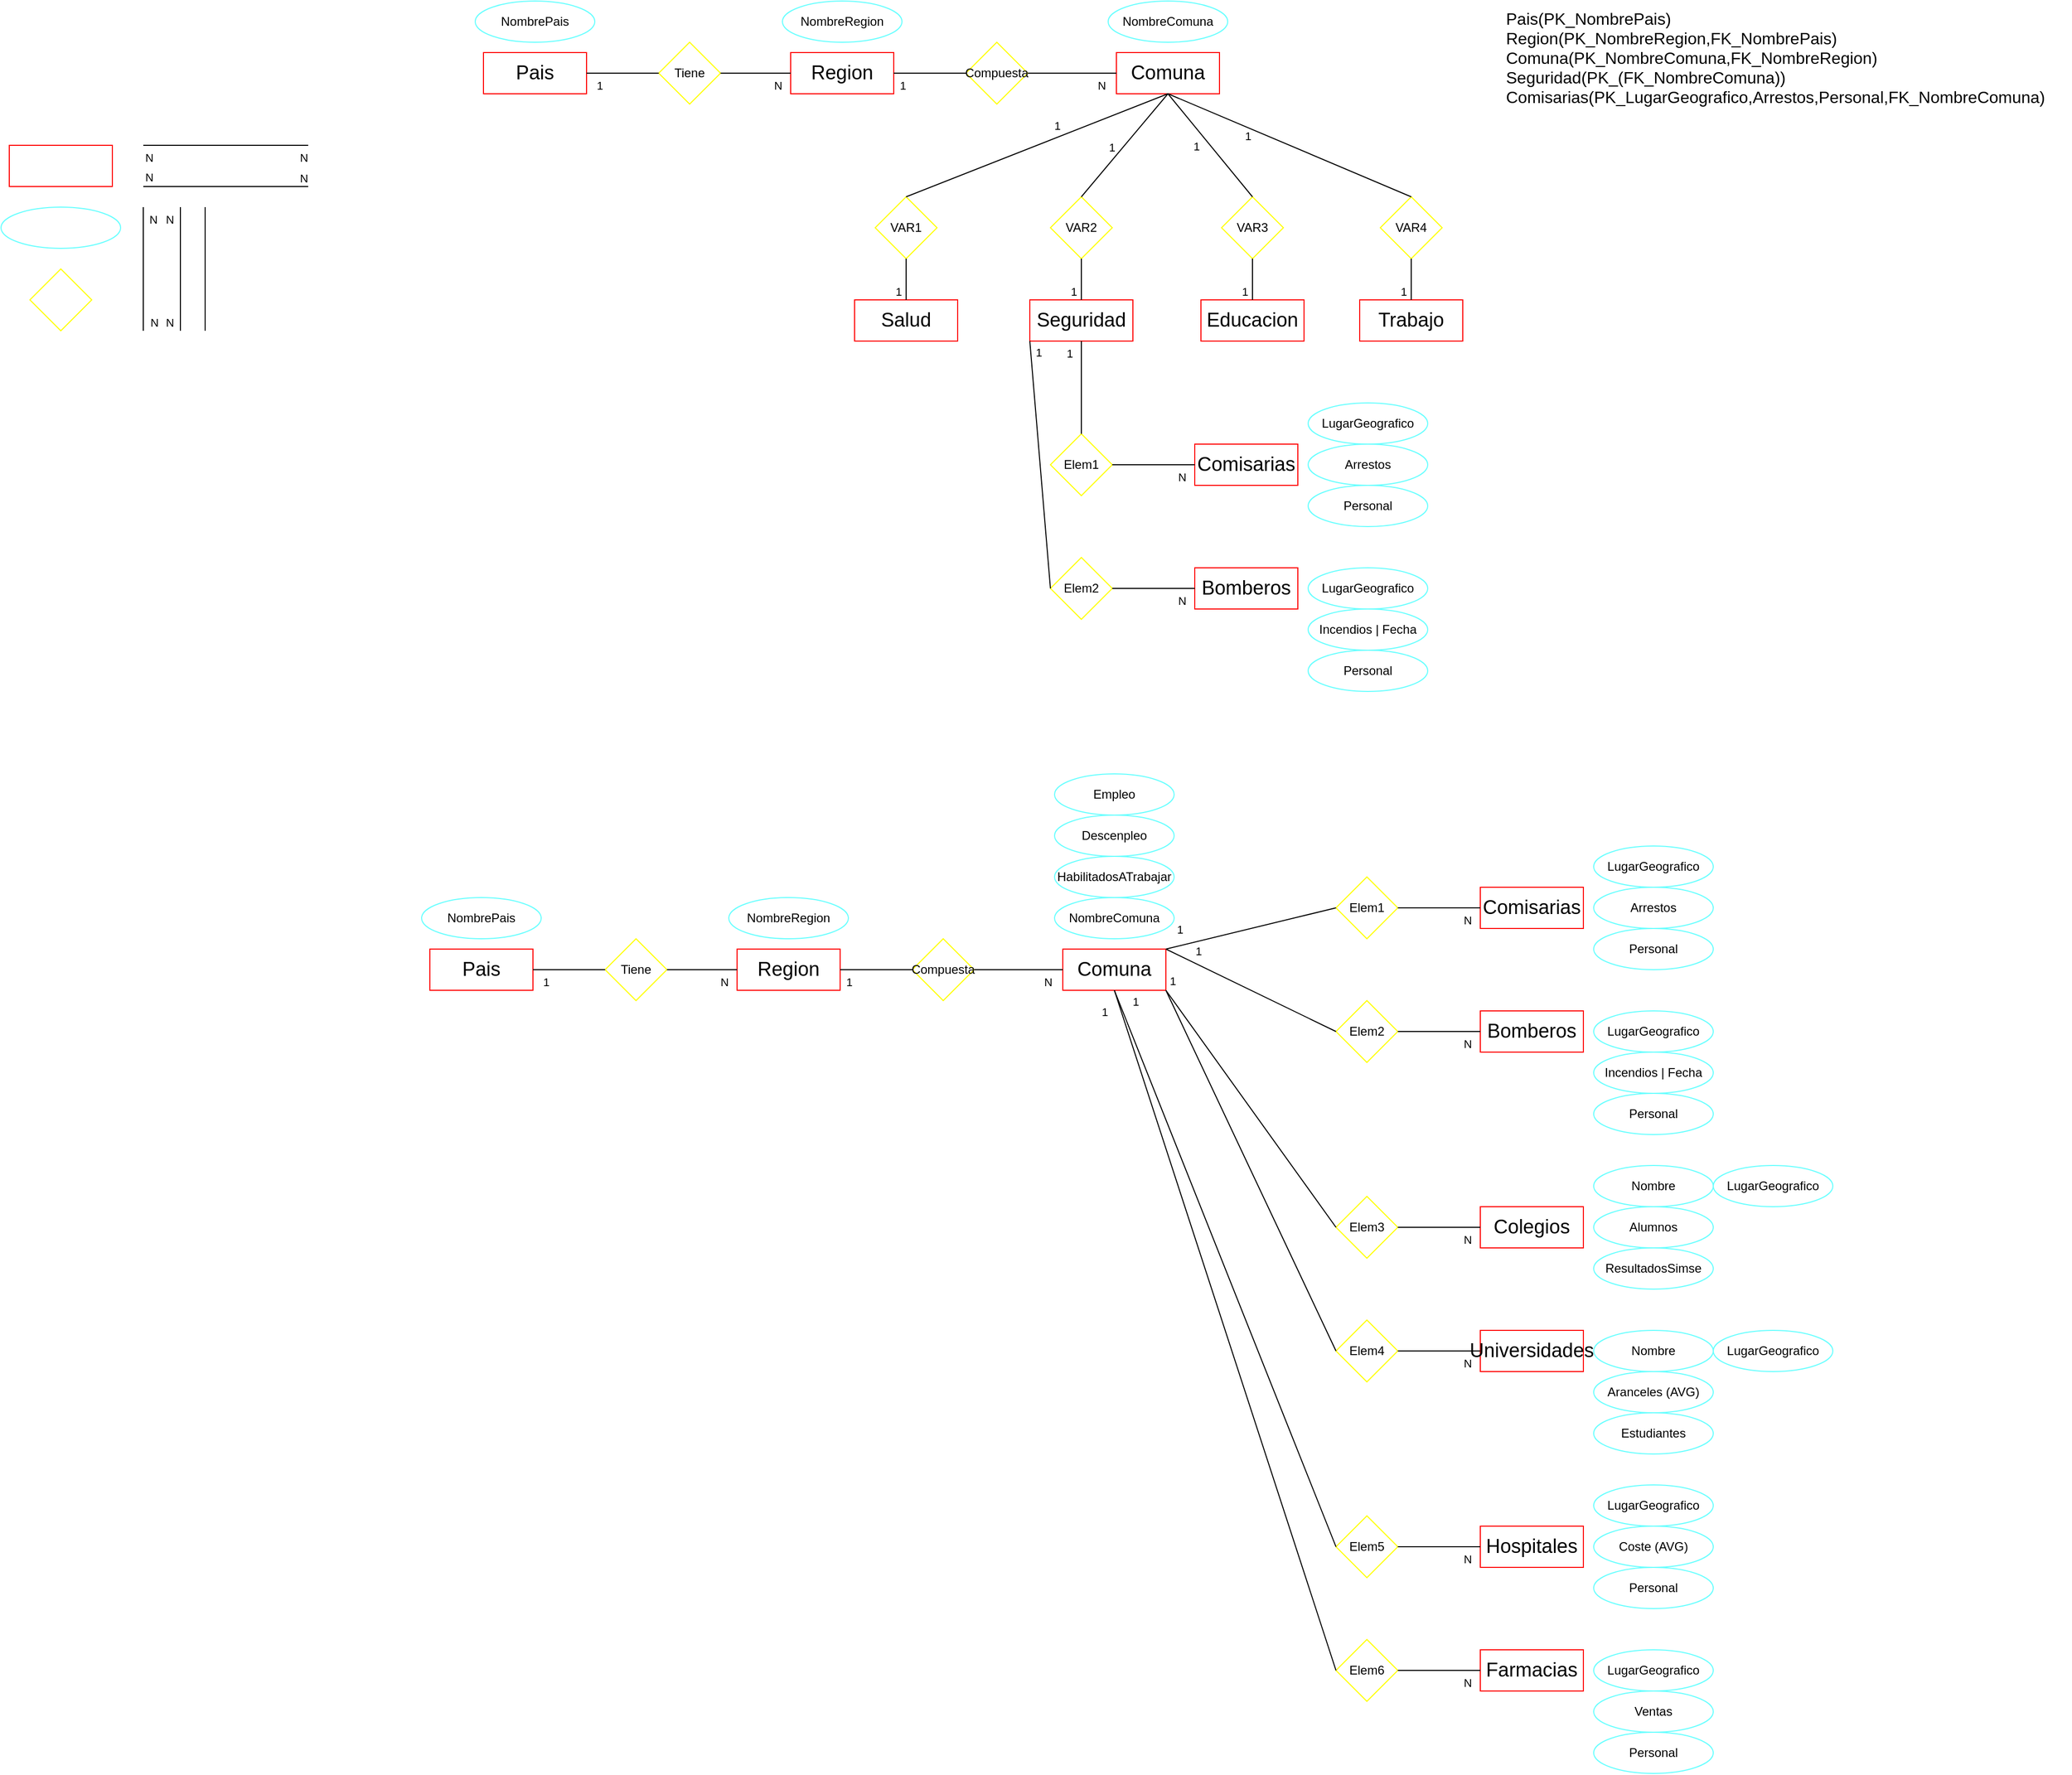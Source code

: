<mxfile version="21.3.7" type="device">
  <diagram name="Página-1" id="lxS2CNAL6hp_V3PkIYL_">
    <mxGraphModel dx="1750" dy="1435" grid="1" gridSize="10" guides="1" tooltips="1" connect="1" arrows="1" fold="1" page="0" pageScale="1" pageWidth="827" pageHeight="1169" math="0" shadow="0">
      <root>
        <mxCell id="0" />
        <mxCell id="1" parent="0" />
        <mxCell id="jM-bACAt7TGIaR6FnqXF-10" value="" style="endArrow=none;html=1;rounded=0;endFill=0;" parent="1" edge="1">
          <mxGeometry relative="1" as="geometry">
            <mxPoint x="210" y="50" as="sourcePoint" />
            <mxPoint x="370" y="50" as="targetPoint" />
          </mxGeometry>
        </mxCell>
        <mxCell id="jM-bACAt7TGIaR6FnqXF-12" value="N" style="edgeLabel;resizable=0;html=1;align=left;verticalAlign=bottom;" parent="jM-bACAt7TGIaR6FnqXF-10" connectable="0" vertex="1">
          <mxGeometry x="-1" relative="1" as="geometry">
            <mxPoint y="-1" as="offset" />
          </mxGeometry>
        </mxCell>
        <mxCell id="jM-bACAt7TGIaR6FnqXF-13" value="N" style="edgeLabel;resizable=0;html=1;align=right;verticalAlign=bottom;" parent="jM-bACAt7TGIaR6FnqXF-10" connectable="0" vertex="1">
          <mxGeometry x="1" relative="1" as="geometry" />
        </mxCell>
        <mxCell id="jM-bACAt7TGIaR6FnqXF-21" value="" style="endArrow=none;html=1;rounded=0;endFill=0;" parent="1" edge="1">
          <mxGeometry relative="1" as="geometry">
            <mxPoint x="246" y="70" as="sourcePoint" />
            <mxPoint x="246" y="190" as="targetPoint" />
          </mxGeometry>
        </mxCell>
        <mxCell id="jM-bACAt7TGIaR6FnqXF-22" value="N" style="edgeLabel;resizable=0;html=1;align=left;verticalAlign=bottom;" parent="jM-bACAt7TGIaR6FnqXF-21" connectable="0" vertex="1">
          <mxGeometry x="-1" relative="1" as="geometry">
            <mxPoint x="-16" y="20" as="offset" />
          </mxGeometry>
        </mxCell>
        <mxCell id="jM-bACAt7TGIaR6FnqXF-23" value="N" style="edgeLabel;resizable=0;html=1;align=right;verticalAlign=bottom;" parent="jM-bACAt7TGIaR6FnqXF-21" connectable="0" vertex="1">
          <mxGeometry x="1" relative="1" as="geometry">
            <mxPoint x="-6" as="offset" />
          </mxGeometry>
        </mxCell>
        <mxCell id="jM-bACAt7TGIaR6FnqXF-24" value="" style="endArrow=none;html=1;rounded=0;endFill=0;" parent="1" edge="1">
          <mxGeometry relative="1" as="geometry">
            <mxPoint x="210" y="10" as="sourcePoint" />
            <mxPoint x="370" y="10" as="targetPoint" />
          </mxGeometry>
        </mxCell>
        <mxCell id="jM-bACAt7TGIaR6FnqXF-25" value="N" style="edgeLabel;resizable=0;html=1;align=left;verticalAlign=bottom;" parent="jM-bACAt7TGIaR6FnqXF-24" connectable="0" vertex="1">
          <mxGeometry x="-1" relative="1" as="geometry">
            <mxPoint y="20" as="offset" />
          </mxGeometry>
        </mxCell>
        <mxCell id="jM-bACAt7TGIaR6FnqXF-26" value="N" style="edgeLabel;resizable=0;html=1;align=right;verticalAlign=bottom;" parent="jM-bACAt7TGIaR6FnqXF-24" connectable="0" vertex="1">
          <mxGeometry x="1" relative="1" as="geometry">
            <mxPoint y="20" as="offset" />
          </mxGeometry>
        </mxCell>
        <mxCell id="jM-bACAt7TGIaR6FnqXF-31" value="" style="endArrow=none;html=1;rounded=0;endFill=0;" parent="1" edge="1">
          <mxGeometry relative="1" as="geometry">
            <mxPoint x="210" y="70" as="sourcePoint" />
            <mxPoint x="210" y="190" as="targetPoint" />
          </mxGeometry>
        </mxCell>
        <mxCell id="jM-bACAt7TGIaR6FnqXF-32" value="N" style="edgeLabel;resizable=0;html=1;align=left;verticalAlign=bottom;" parent="jM-bACAt7TGIaR6FnqXF-31" connectable="0" vertex="1">
          <mxGeometry x="-1" relative="1" as="geometry">
            <mxPoint x="4" y="20" as="offset" />
          </mxGeometry>
        </mxCell>
        <mxCell id="jM-bACAt7TGIaR6FnqXF-33" value="N" style="edgeLabel;resizable=0;html=1;align=right;verticalAlign=bottom;" parent="jM-bACAt7TGIaR6FnqXF-31" connectable="0" vertex="1">
          <mxGeometry x="1" relative="1" as="geometry">
            <mxPoint x="15" as="offset" />
          </mxGeometry>
        </mxCell>
        <mxCell id="jM-bACAt7TGIaR6FnqXF-112" value="" style="rounded=0;whiteSpace=wrap;html=1;strokeColor=#FF0000;fontSize=19;" parent="1" vertex="1">
          <mxGeometry x="80" y="10" width="100" height="40" as="geometry" />
        </mxCell>
        <mxCell id="jM-bACAt7TGIaR6FnqXF-113" value="" style="ellipse;whiteSpace=wrap;html=1;gradientColor=none;strokeColor=#66FFFF;" parent="1" vertex="1">
          <mxGeometry x="72" y="70" width="116" height="40" as="geometry" />
        </mxCell>
        <mxCell id="jM-bACAt7TGIaR6FnqXF-117" value="" style="rhombus;whiteSpace=wrap;html=1;strokeColor=#FFFF00;" parent="1" vertex="1">
          <mxGeometry x="100" y="130" width="60" height="60" as="geometry" />
        </mxCell>
        <mxCell id="jM-bACAt7TGIaR6FnqXF-118" value="" style="endArrow=none;html=1;rounded=0;" parent="1" edge="1">
          <mxGeometry width="50" height="50" relative="1" as="geometry">
            <mxPoint x="270" y="190" as="sourcePoint" />
            <mxPoint x="270" y="70" as="targetPoint" />
          </mxGeometry>
        </mxCell>
        <mxCell id="7TsA_BBkoy_5Goe65WF2-1" value="Pais" style="rounded=0;whiteSpace=wrap;html=1;strokeColor=#FF0000;fontSize=19;" vertex="1" parent="1">
          <mxGeometry x="540" y="-80" width="100" height="40" as="geometry" />
        </mxCell>
        <mxCell id="7TsA_BBkoy_5Goe65WF2-2" value="Comuna" style="rounded=0;whiteSpace=wrap;html=1;strokeColor=#FF0000;fontSize=19;" vertex="1" parent="1">
          <mxGeometry x="1154" y="-80" width="100" height="40" as="geometry" />
        </mxCell>
        <mxCell id="7TsA_BBkoy_5Goe65WF2-3" value="Region" style="rounded=0;whiteSpace=wrap;html=1;strokeColor=#FF0000;fontSize=19;" vertex="1" parent="1">
          <mxGeometry x="838" y="-80" width="100" height="40" as="geometry" />
        </mxCell>
        <mxCell id="7TsA_BBkoy_5Goe65WF2-4" value="NombrePais" style="ellipse;whiteSpace=wrap;html=1;gradientColor=none;strokeColor=#66FFFF;" vertex="1" parent="1">
          <mxGeometry x="532" y="-130" width="116" height="40" as="geometry" />
        </mxCell>
        <mxCell id="7TsA_BBkoy_5Goe65WF2-5" value="NombreRegion" style="ellipse;whiteSpace=wrap;html=1;gradientColor=none;strokeColor=#66FFFF;" vertex="1" parent="1">
          <mxGeometry x="830" y="-130" width="116" height="40" as="geometry" />
        </mxCell>
        <mxCell id="7TsA_BBkoy_5Goe65WF2-7" value="Tiene" style="rhombus;whiteSpace=wrap;html=1;strokeColor=#FFFF00;" vertex="1" parent="1">
          <mxGeometry x="710" y="-90" width="60" height="60" as="geometry" />
        </mxCell>
        <mxCell id="7TsA_BBkoy_5Goe65WF2-8" value="Compuesta" style="rhombus;whiteSpace=wrap;html=1;strokeColor=#FFFF00;" vertex="1" parent="1">
          <mxGeometry x="1008" y="-90" width="60" height="60" as="geometry" />
        </mxCell>
        <mxCell id="7TsA_BBkoy_5Goe65WF2-9" value="" style="endArrow=none;html=1;rounded=0;endFill=0;exitX=1;exitY=0.5;exitDx=0;exitDy=0;entryX=0;entryY=0.5;entryDx=0;entryDy=0;" edge="1" parent="1" source="7TsA_BBkoy_5Goe65WF2-1" target="7TsA_BBkoy_5Goe65WF2-7">
          <mxGeometry relative="1" as="geometry">
            <mxPoint x="510" y="10" as="sourcePoint" />
            <mxPoint x="730" y="-80" as="targetPoint" />
          </mxGeometry>
        </mxCell>
        <mxCell id="7TsA_BBkoy_5Goe65WF2-10" value="1" style="edgeLabel;resizable=0;html=1;align=left;verticalAlign=bottom;" connectable="0" vertex="1" parent="7TsA_BBkoy_5Goe65WF2-9">
          <mxGeometry x="-1" relative="1" as="geometry">
            <mxPoint x="8" y="20" as="offset" />
          </mxGeometry>
        </mxCell>
        <mxCell id="7TsA_BBkoy_5Goe65WF2-12" value="" style="endArrow=none;html=1;rounded=0;endFill=0;exitX=1;exitY=0.5;exitDx=0;exitDy=0;entryX=0;entryY=0.5;entryDx=0;entryDy=0;" edge="1" parent="1" source="7TsA_BBkoy_5Goe65WF2-7" target="7TsA_BBkoy_5Goe65WF2-3">
          <mxGeometry relative="1" as="geometry">
            <mxPoint x="610" y="30" as="sourcePoint" />
            <mxPoint x="610" y="150" as="targetPoint" />
          </mxGeometry>
        </mxCell>
        <mxCell id="7TsA_BBkoy_5Goe65WF2-14" value="N" style="edgeLabel;resizable=0;html=1;align=right;verticalAlign=bottom;" connectable="0" vertex="1" parent="7TsA_BBkoy_5Goe65WF2-12">
          <mxGeometry x="1" relative="1" as="geometry">
            <mxPoint x="-8" y="20" as="offset" />
          </mxGeometry>
        </mxCell>
        <mxCell id="7TsA_BBkoy_5Goe65WF2-15" value="" style="endArrow=none;html=1;rounded=0;endFill=0;exitX=1;exitY=0.5;exitDx=0;exitDy=0;entryX=0;entryY=0.5;entryDx=0;entryDy=0;" edge="1" parent="1" source="7TsA_BBkoy_5Goe65WF2-8" target="7TsA_BBkoy_5Goe65WF2-2">
          <mxGeometry relative="1" as="geometry">
            <mxPoint x="573.44" y="300" as="sourcePoint" />
            <mxPoint x="574" y="350" as="targetPoint" />
          </mxGeometry>
        </mxCell>
        <mxCell id="7TsA_BBkoy_5Goe65WF2-16" value="N" style="edgeLabel;resizable=0;html=1;align=right;verticalAlign=bottom;" connectable="0" vertex="1" parent="7TsA_BBkoy_5Goe65WF2-15">
          <mxGeometry x="1" relative="1" as="geometry">
            <mxPoint x="-10" y="20" as="offset" />
          </mxGeometry>
        </mxCell>
        <mxCell id="7TsA_BBkoy_5Goe65WF2-17" value="" style="endArrow=none;html=1;rounded=0;endFill=0;exitX=1;exitY=0.5;exitDx=0;exitDy=0;entryX=0;entryY=0.5;entryDx=0;entryDy=0;" edge="1" parent="1" source="7TsA_BBkoy_5Goe65WF2-3" target="7TsA_BBkoy_5Goe65WF2-8">
          <mxGeometry relative="1" as="geometry">
            <mxPoint x="580" y="-30" as="sourcePoint" />
            <mxPoint x="580" y="20" as="targetPoint" />
          </mxGeometry>
        </mxCell>
        <mxCell id="7TsA_BBkoy_5Goe65WF2-18" value="1" style="edgeLabel;resizable=0;html=1;align=left;verticalAlign=bottom;" connectable="0" vertex="1" parent="7TsA_BBkoy_5Goe65WF2-17">
          <mxGeometry x="-1" relative="1" as="geometry">
            <mxPoint x="4" y="20" as="offset" />
          </mxGeometry>
        </mxCell>
        <mxCell id="7TsA_BBkoy_5Goe65WF2-24" value="LugarGeografico" style="ellipse;whiteSpace=wrap;html=1;gradientColor=none;strokeColor=#66FFFF;" vertex="1" parent="1">
          <mxGeometry x="1340" y="260" width="116" height="40" as="geometry" />
        </mxCell>
        <mxCell id="7TsA_BBkoy_5Goe65WF2-65" value="VAR1" style="rhombus;whiteSpace=wrap;html=1;strokeColor=#FFFF00;flipV=0;flipH=1;" vertex="1" parent="1">
          <mxGeometry x="920" y="60" width="60" height="60" as="geometry" />
        </mxCell>
        <mxCell id="7TsA_BBkoy_5Goe65WF2-66" value="VAR2" style="rhombus;whiteSpace=wrap;html=1;strokeColor=#FFFF00;flipV=0;flipH=1;" vertex="1" parent="1">
          <mxGeometry x="1090" y="60" width="60" height="60" as="geometry" />
        </mxCell>
        <mxCell id="7TsA_BBkoy_5Goe65WF2-67" value="VAR3" style="rhombus;whiteSpace=wrap;html=1;strokeColor=#FFFF00;flipV=0;flipH=1;" vertex="1" parent="1">
          <mxGeometry x="1256" y="60" width="60" height="60" as="geometry" />
        </mxCell>
        <mxCell id="7TsA_BBkoy_5Goe65WF2-68" value="VAR4" style="rhombus;whiteSpace=wrap;html=1;strokeColor=#FFFF00;flipV=0;flipH=1;" vertex="1" parent="1">
          <mxGeometry x="1410" y="60" width="60" height="60" as="geometry" />
        </mxCell>
        <mxCell id="7TsA_BBkoy_5Goe65WF2-71" value="NombreComuna" style="ellipse;whiteSpace=wrap;html=1;gradientColor=none;strokeColor=#66FFFF;" vertex="1" parent="1">
          <mxGeometry x="1146" y="-130" width="116" height="40" as="geometry" />
        </mxCell>
        <mxCell id="7TsA_BBkoy_5Goe65WF2-72" value="Salud" style="rounded=0;whiteSpace=wrap;html=1;strokeColor=#FF0000;fontSize=19;flipV=0;flipH=1;" vertex="1" parent="1">
          <mxGeometry x="900" y="160" width="100" height="40" as="geometry" />
        </mxCell>
        <mxCell id="7TsA_BBkoy_5Goe65WF2-73" value="Seguridad" style="rounded=0;whiteSpace=wrap;html=1;strokeColor=#FF0000;fontSize=19;flipV=0;flipH=1;" vertex="1" parent="1">
          <mxGeometry x="1070" y="160" width="100" height="40" as="geometry" />
        </mxCell>
        <mxCell id="7TsA_BBkoy_5Goe65WF2-74" value="Educacion" style="rounded=0;whiteSpace=wrap;html=1;strokeColor=#FF0000;fontSize=19;flipV=0;flipH=1;" vertex="1" parent="1">
          <mxGeometry x="1236" y="160" width="100" height="40" as="geometry" />
        </mxCell>
        <mxCell id="7TsA_BBkoy_5Goe65WF2-75" value="Trabajo" style="rounded=0;whiteSpace=wrap;html=1;strokeColor=#FF0000;fontSize=19;flipV=0;flipH=1;" vertex="1" parent="1">
          <mxGeometry x="1390" y="160" width="100" height="40" as="geometry" />
        </mxCell>
        <mxCell id="7TsA_BBkoy_5Goe65WF2-86" value="" style="endArrow=none;html=1;rounded=0;endFill=0;exitX=0.5;exitY=0;exitDx=0;exitDy=0;entryX=0.5;entryY=1;entryDx=0;entryDy=0;" edge="1" parent="1" source="7TsA_BBkoy_5Goe65WF2-65" target="7TsA_BBkoy_5Goe65WF2-2">
          <mxGeometry relative="1" as="geometry">
            <mxPoint x="1078" y="-50" as="sourcePoint" />
            <mxPoint x="1164" y="-50" as="targetPoint" />
          </mxGeometry>
        </mxCell>
        <mxCell id="7TsA_BBkoy_5Goe65WF2-87" value="1" style="edgeLabel;resizable=0;html=1;align=right;verticalAlign=bottom;" connectable="0" vertex="1" parent="7TsA_BBkoy_5Goe65WF2-86">
          <mxGeometry x="1" relative="1" as="geometry">
            <mxPoint x="-104" y="40" as="offset" />
          </mxGeometry>
        </mxCell>
        <mxCell id="7TsA_BBkoy_5Goe65WF2-89" value="" style="endArrow=none;html=1;rounded=0;endFill=0;exitX=0.5;exitY=0;exitDx=0;exitDy=0;entryX=0.5;entryY=1;entryDx=0;entryDy=0;" edge="1" parent="1" source="7TsA_BBkoy_5Goe65WF2-66" target="7TsA_BBkoy_5Goe65WF2-2">
          <mxGeometry relative="1" as="geometry">
            <mxPoint x="960" y="70" as="sourcePoint" />
            <mxPoint x="1214" y="-30" as="targetPoint" />
          </mxGeometry>
        </mxCell>
        <mxCell id="7TsA_BBkoy_5Goe65WF2-90" value="1" style="edgeLabel;resizable=0;html=1;align=right;verticalAlign=bottom;" connectable="0" vertex="1" parent="7TsA_BBkoy_5Goe65WF2-89">
          <mxGeometry x="1" relative="1" as="geometry">
            <mxPoint x="-50" y="60" as="offset" />
          </mxGeometry>
        </mxCell>
        <mxCell id="7TsA_BBkoy_5Goe65WF2-91" value="" style="endArrow=none;html=1;rounded=0;endFill=0;exitX=0.5;exitY=0;exitDx=0;exitDy=0;entryX=0.5;entryY=1;entryDx=0;entryDy=0;" edge="1" parent="1" source="7TsA_BBkoy_5Goe65WF2-67" target="7TsA_BBkoy_5Goe65WF2-2">
          <mxGeometry relative="1" as="geometry">
            <mxPoint x="970" y="80" as="sourcePoint" />
            <mxPoint x="1224" y="-20" as="targetPoint" />
          </mxGeometry>
        </mxCell>
        <mxCell id="7TsA_BBkoy_5Goe65WF2-92" value="1" style="edgeLabel;resizable=0;html=1;align=right;verticalAlign=bottom;" connectable="0" vertex="1" parent="7TsA_BBkoy_5Goe65WF2-91">
          <mxGeometry x="1" relative="1" as="geometry">
            <mxPoint x="32" y="60" as="offset" />
          </mxGeometry>
        </mxCell>
        <mxCell id="7TsA_BBkoy_5Goe65WF2-93" value="" style="endArrow=none;html=1;rounded=0;endFill=0;exitX=0.5;exitY=0;exitDx=0;exitDy=0;entryX=0.5;entryY=1;entryDx=0;entryDy=0;" edge="1" parent="1" source="7TsA_BBkoy_5Goe65WF2-68" target="7TsA_BBkoy_5Goe65WF2-2">
          <mxGeometry relative="1" as="geometry">
            <mxPoint x="980" y="90" as="sourcePoint" />
            <mxPoint x="1210" y="-30" as="targetPoint" />
          </mxGeometry>
        </mxCell>
        <mxCell id="7TsA_BBkoy_5Goe65WF2-94" value="1" style="edgeLabel;resizable=0;html=1;align=right;verticalAlign=bottom;" connectable="0" vertex="1" parent="7TsA_BBkoy_5Goe65WF2-93">
          <mxGeometry x="1" relative="1" as="geometry">
            <mxPoint x="82" y="50" as="offset" />
          </mxGeometry>
        </mxCell>
        <mxCell id="7TsA_BBkoy_5Goe65WF2-97" value="" style="endArrow=none;html=1;rounded=0;endFill=0;exitX=0.5;exitY=0;exitDx=0;exitDy=0;entryX=0.5;entryY=1;entryDx=0;entryDy=0;" edge="1" parent="1" source="7TsA_BBkoy_5Goe65WF2-72" target="7TsA_BBkoy_5Goe65WF2-65">
          <mxGeometry relative="1" as="geometry">
            <mxPoint x="960" y="70" as="sourcePoint" />
            <mxPoint x="1214" y="-30" as="targetPoint" />
          </mxGeometry>
        </mxCell>
        <mxCell id="7TsA_BBkoy_5Goe65WF2-98" value="1" style="edgeLabel;resizable=0;html=1;align=right;verticalAlign=bottom;" connectable="0" vertex="1" parent="7TsA_BBkoy_5Goe65WF2-97">
          <mxGeometry x="1" relative="1" as="geometry">
            <mxPoint x="-4" y="40" as="offset" />
          </mxGeometry>
        </mxCell>
        <mxCell id="7TsA_BBkoy_5Goe65WF2-99" value="" style="endArrow=none;html=1;rounded=0;endFill=0;exitX=0.5;exitY=0;exitDx=0;exitDy=0;entryX=0.5;entryY=1;entryDx=0;entryDy=0;" edge="1" parent="1" source="7TsA_BBkoy_5Goe65WF2-73" target="7TsA_BBkoy_5Goe65WF2-66">
          <mxGeometry relative="1" as="geometry">
            <mxPoint x="1119.5" y="220" as="sourcePoint" />
            <mxPoint x="1119.5" y="110" as="targetPoint" />
          </mxGeometry>
        </mxCell>
        <mxCell id="7TsA_BBkoy_5Goe65WF2-100" value="1" style="edgeLabel;resizable=0;html=1;align=right;verticalAlign=bottom;" connectable="0" vertex="1" parent="7TsA_BBkoy_5Goe65WF2-99">
          <mxGeometry x="1" relative="1" as="geometry">
            <mxPoint x="-4" y="40" as="offset" />
          </mxGeometry>
        </mxCell>
        <mxCell id="7TsA_BBkoy_5Goe65WF2-101" value="" style="endArrow=none;html=1;rounded=0;endFill=0;exitX=0.5;exitY=0;exitDx=0;exitDy=0;entryX=0.5;entryY=1;entryDx=0;entryDy=0;" edge="1" parent="1" source="7TsA_BBkoy_5Goe65WF2-74" target="7TsA_BBkoy_5Goe65WF2-67">
          <mxGeometry relative="1" as="geometry">
            <mxPoint x="970" y="250" as="sourcePoint" />
            <mxPoint x="970" y="140" as="targetPoint" />
          </mxGeometry>
        </mxCell>
        <mxCell id="7TsA_BBkoy_5Goe65WF2-102" value="1" style="edgeLabel;resizable=0;html=1;align=right;verticalAlign=bottom;" connectable="0" vertex="1" parent="7TsA_BBkoy_5Goe65WF2-101">
          <mxGeometry x="1" relative="1" as="geometry">
            <mxPoint x="-4" y="40" as="offset" />
          </mxGeometry>
        </mxCell>
        <mxCell id="7TsA_BBkoy_5Goe65WF2-103" value="" style="endArrow=none;html=1;rounded=0;endFill=0;exitX=0.5;exitY=0;exitDx=0;exitDy=0;entryX=0.5;entryY=1;entryDx=0;entryDy=0;" edge="1" parent="1" source="7TsA_BBkoy_5Goe65WF2-75" target="7TsA_BBkoy_5Goe65WF2-68">
          <mxGeometry relative="1" as="geometry">
            <mxPoint x="980" y="260" as="sourcePoint" />
            <mxPoint x="980" y="150" as="targetPoint" />
          </mxGeometry>
        </mxCell>
        <mxCell id="7TsA_BBkoy_5Goe65WF2-104" value="1" style="edgeLabel;resizable=0;html=1;align=right;verticalAlign=bottom;" connectable="0" vertex="1" parent="7TsA_BBkoy_5Goe65WF2-103">
          <mxGeometry x="1" relative="1" as="geometry">
            <mxPoint x="-4" y="40" as="offset" />
          </mxGeometry>
        </mxCell>
        <mxCell id="7TsA_BBkoy_5Goe65WF2-106" value="Comisarias" style="rounded=0;whiteSpace=wrap;html=1;strokeColor=#FF0000;fontSize=19;flipV=0;flipH=1;" vertex="1" parent="1">
          <mxGeometry x="1230" y="300" width="100" height="40" as="geometry" />
        </mxCell>
        <mxCell id="7TsA_BBkoy_5Goe65WF2-108" value="Elem1" style="rhombus;whiteSpace=wrap;html=1;strokeColor=#FFFF00;flipV=0;flipH=1;" vertex="1" parent="1">
          <mxGeometry x="1090" y="290" width="60" height="60" as="geometry" />
        </mxCell>
        <mxCell id="7TsA_BBkoy_5Goe65WF2-111" value="" style="endArrow=none;html=1;rounded=0;endFill=0;exitX=1;exitY=0.5;exitDx=0;exitDy=0;entryX=0;entryY=0.5;entryDx=0;entryDy=0;" edge="1" parent="1" source="7TsA_BBkoy_5Goe65WF2-108" target="7TsA_BBkoy_5Goe65WF2-106">
          <mxGeometry relative="1" as="geometry">
            <mxPoint x="1146" y="320" as="sourcePoint" />
            <mxPoint x="1214" y="320" as="targetPoint" />
          </mxGeometry>
        </mxCell>
        <mxCell id="7TsA_BBkoy_5Goe65WF2-112" value="N" style="edgeLabel;resizable=0;html=1;align=right;verticalAlign=bottom;" connectable="0" vertex="1" parent="7TsA_BBkoy_5Goe65WF2-111">
          <mxGeometry x="1" relative="1" as="geometry">
            <mxPoint x="-8" y="20" as="offset" />
          </mxGeometry>
        </mxCell>
        <mxCell id="7TsA_BBkoy_5Goe65WF2-113" value="" style="endArrow=none;html=1;rounded=0;endFill=0;exitX=0.5;exitY=1;exitDx=0;exitDy=0;entryX=0.5;entryY=0;entryDx=0;entryDy=0;" edge="1" parent="1" source="7TsA_BBkoy_5Goe65WF2-73" target="7TsA_BBkoy_5Goe65WF2-108">
          <mxGeometry relative="1" as="geometry">
            <mxPoint x="1160" y="330" as="sourcePoint" />
            <mxPoint x="1240" y="330" as="targetPoint" />
          </mxGeometry>
        </mxCell>
        <mxCell id="7TsA_BBkoy_5Goe65WF2-114" value="1" style="edgeLabel;resizable=0;html=1;align=right;verticalAlign=bottom;" connectable="0" vertex="1" parent="7TsA_BBkoy_5Goe65WF2-113">
          <mxGeometry x="1" relative="1" as="geometry">
            <mxPoint x="-8" y="-70" as="offset" />
          </mxGeometry>
        </mxCell>
        <mxCell id="7TsA_BBkoy_5Goe65WF2-116" value="Arrestos" style="ellipse;whiteSpace=wrap;html=1;gradientColor=none;strokeColor=#66FFFF;" vertex="1" parent="1">
          <mxGeometry x="1340" y="300" width="116" height="40" as="geometry" />
        </mxCell>
        <mxCell id="7TsA_BBkoy_5Goe65WF2-118" value="Elem2" style="rhombus;whiteSpace=wrap;html=1;strokeColor=#FFFF00;flipV=0;flipH=1;" vertex="1" parent="1">
          <mxGeometry x="1090" y="410" width="60" height="60" as="geometry" />
        </mxCell>
        <mxCell id="7TsA_BBkoy_5Goe65WF2-119" value="Bomberos" style="rounded=0;whiteSpace=wrap;html=1;strokeColor=#FF0000;fontSize=19;flipV=0;flipH=1;" vertex="1" parent="1">
          <mxGeometry x="1230" y="420" width="100" height="40" as="geometry" />
        </mxCell>
        <mxCell id="7TsA_BBkoy_5Goe65WF2-120" value="" style="endArrow=none;html=1;rounded=0;endFill=0;exitX=1;exitY=0.5;exitDx=0;exitDy=0;entryX=0;entryY=0.5;entryDx=0;entryDy=0;" edge="1" parent="1" source="7TsA_BBkoy_5Goe65WF2-118" target="7TsA_BBkoy_5Goe65WF2-119">
          <mxGeometry relative="1" as="geometry">
            <mxPoint x="1160" y="330" as="sourcePoint" />
            <mxPoint x="1230" y="450" as="targetPoint" />
          </mxGeometry>
        </mxCell>
        <mxCell id="7TsA_BBkoy_5Goe65WF2-121" value="N" style="edgeLabel;resizable=0;html=1;align=right;verticalAlign=bottom;" connectable="0" vertex="1" parent="7TsA_BBkoy_5Goe65WF2-120">
          <mxGeometry x="1" relative="1" as="geometry">
            <mxPoint x="-8" y="20" as="offset" />
          </mxGeometry>
        </mxCell>
        <mxCell id="7TsA_BBkoy_5Goe65WF2-122" value="" style="endArrow=none;html=1;rounded=0;endFill=0;exitX=0;exitY=1;exitDx=0;exitDy=0;entryX=0;entryY=0.5;entryDx=0;entryDy=0;" edge="1" parent="1" source="7TsA_BBkoy_5Goe65WF2-73" target="7TsA_BBkoy_5Goe65WF2-118">
          <mxGeometry relative="1" as="geometry">
            <mxPoint x="1130" y="210" as="sourcePoint" />
            <mxPoint x="1130" y="300" as="targetPoint" />
          </mxGeometry>
        </mxCell>
        <mxCell id="7TsA_BBkoy_5Goe65WF2-123" value="1" style="edgeLabel;resizable=0;html=1;align=right;verticalAlign=bottom;" connectable="0" vertex="1" parent="7TsA_BBkoy_5Goe65WF2-122">
          <mxGeometry x="1" relative="1" as="geometry">
            <mxPoint x="-8" y="-221" as="offset" />
          </mxGeometry>
        </mxCell>
        <mxCell id="7TsA_BBkoy_5Goe65WF2-126" value="Personal" style="ellipse;whiteSpace=wrap;html=1;gradientColor=none;strokeColor=#66FFFF;" vertex="1" parent="1">
          <mxGeometry x="1340" y="340" width="116" height="40" as="geometry" />
        </mxCell>
        <mxCell id="7TsA_BBkoy_5Goe65WF2-127" value="LugarGeografico" style="ellipse;whiteSpace=wrap;html=1;gradientColor=none;strokeColor=#66FFFF;" vertex="1" parent="1">
          <mxGeometry x="1340" y="420" width="116" height="40" as="geometry" />
        </mxCell>
        <mxCell id="7TsA_BBkoy_5Goe65WF2-128" value="Incendios | Fecha" style="ellipse;whiteSpace=wrap;html=1;gradientColor=none;strokeColor=#66FFFF;" vertex="1" parent="1">
          <mxGeometry x="1340" y="460" width="116" height="40" as="geometry" />
        </mxCell>
        <mxCell id="7TsA_BBkoy_5Goe65WF2-129" value="Personal" style="ellipse;whiteSpace=wrap;html=1;gradientColor=none;strokeColor=#66FFFF;" vertex="1" parent="1">
          <mxGeometry x="1340" y="500" width="116" height="40" as="geometry" />
        </mxCell>
        <mxCell id="7TsA_BBkoy_5Goe65WF2-188" value="&lt;font style=&quot;font-size: 16px;&quot;&gt;Pais(PK_NombrePais)&amp;nbsp;&lt;br&gt;Region(PK_NombreRegion,FK_NombrePais)&lt;br&gt;Comuna(PK_NombreComuna,FK_NombreRegion)&amp;nbsp; &amp;nbsp; &amp;nbsp; &amp;nbsp; &amp;nbsp; &amp;nbsp; &amp;nbsp; &amp;nbsp; &amp;nbsp; &amp;nbsp; &amp;nbsp;&lt;br&gt;Seguridad(PK_(FK_NombreComuna))&lt;br&gt;Comisarias(PK_LugarGeografico,Arrestos,Personal,FK_NombreComuna)&lt;/font&gt;" style="text;html=1;align=left;verticalAlign=middle;resizable=0;points=[];autosize=1;strokeColor=none;fillColor=none;" vertex="1" parent="1">
          <mxGeometry x="1530" y="-130" width="550" height="110" as="geometry" />
        </mxCell>
        <mxCell id="7TsA_BBkoy_5Goe65WF2-190" value="Pais" style="rounded=0;whiteSpace=wrap;html=1;strokeColor=#FF0000;fontSize=19;" vertex="1" parent="1">
          <mxGeometry x="488" y="790" width="100" height="40" as="geometry" />
        </mxCell>
        <mxCell id="7TsA_BBkoy_5Goe65WF2-191" value="Comuna" style="rounded=0;whiteSpace=wrap;html=1;strokeColor=#FF0000;fontSize=19;" vertex="1" parent="1">
          <mxGeometry x="1102" y="790" width="100" height="40" as="geometry" />
        </mxCell>
        <mxCell id="7TsA_BBkoy_5Goe65WF2-192" value="Region" style="rounded=0;whiteSpace=wrap;html=1;strokeColor=#FF0000;fontSize=19;" vertex="1" parent="1">
          <mxGeometry x="786" y="790" width="100" height="40" as="geometry" />
        </mxCell>
        <mxCell id="7TsA_BBkoy_5Goe65WF2-193" value="NombrePais" style="ellipse;whiteSpace=wrap;html=1;gradientColor=none;strokeColor=#66FFFF;" vertex="1" parent="1">
          <mxGeometry x="480" y="740" width="116" height="40" as="geometry" />
        </mxCell>
        <mxCell id="7TsA_BBkoy_5Goe65WF2-194" value="NombreRegion" style="ellipse;whiteSpace=wrap;html=1;gradientColor=none;strokeColor=#66FFFF;" vertex="1" parent="1">
          <mxGeometry x="778" y="740" width="116" height="40" as="geometry" />
        </mxCell>
        <mxCell id="7TsA_BBkoy_5Goe65WF2-195" value="Tiene" style="rhombus;whiteSpace=wrap;html=1;strokeColor=#FFFF00;" vertex="1" parent="1">
          <mxGeometry x="658" y="780" width="60" height="60" as="geometry" />
        </mxCell>
        <mxCell id="7TsA_BBkoy_5Goe65WF2-196" value="Compuesta" style="rhombus;whiteSpace=wrap;html=1;strokeColor=#FFFF00;" vertex="1" parent="1">
          <mxGeometry x="956" y="780" width="60" height="60" as="geometry" />
        </mxCell>
        <mxCell id="7TsA_BBkoy_5Goe65WF2-197" value="" style="endArrow=none;html=1;rounded=0;endFill=0;exitX=1;exitY=0.5;exitDx=0;exitDy=0;entryX=0;entryY=0.5;entryDx=0;entryDy=0;" edge="1" parent="1" source="7TsA_BBkoy_5Goe65WF2-190" target="7TsA_BBkoy_5Goe65WF2-195">
          <mxGeometry relative="1" as="geometry">
            <mxPoint x="458" y="880" as="sourcePoint" />
            <mxPoint x="678" y="790" as="targetPoint" />
          </mxGeometry>
        </mxCell>
        <mxCell id="7TsA_BBkoy_5Goe65WF2-198" value="1" style="edgeLabel;resizable=0;html=1;align=left;verticalAlign=bottom;" connectable="0" vertex="1" parent="7TsA_BBkoy_5Goe65WF2-197">
          <mxGeometry x="-1" relative="1" as="geometry">
            <mxPoint x="8" y="20" as="offset" />
          </mxGeometry>
        </mxCell>
        <mxCell id="7TsA_BBkoy_5Goe65WF2-199" value="" style="endArrow=none;html=1;rounded=0;endFill=0;exitX=1;exitY=0.5;exitDx=0;exitDy=0;entryX=0;entryY=0.5;entryDx=0;entryDy=0;" edge="1" parent="1" source="7TsA_BBkoy_5Goe65WF2-195" target="7TsA_BBkoy_5Goe65WF2-192">
          <mxGeometry relative="1" as="geometry">
            <mxPoint x="558" y="900" as="sourcePoint" />
            <mxPoint x="558" y="1020" as="targetPoint" />
          </mxGeometry>
        </mxCell>
        <mxCell id="7TsA_BBkoy_5Goe65WF2-200" value="N" style="edgeLabel;resizable=0;html=1;align=right;verticalAlign=bottom;" connectable="0" vertex="1" parent="7TsA_BBkoy_5Goe65WF2-199">
          <mxGeometry x="1" relative="1" as="geometry">
            <mxPoint x="-8" y="20" as="offset" />
          </mxGeometry>
        </mxCell>
        <mxCell id="7TsA_BBkoy_5Goe65WF2-201" value="" style="endArrow=none;html=1;rounded=0;endFill=0;exitX=1;exitY=0.5;exitDx=0;exitDy=0;entryX=0;entryY=0.5;entryDx=0;entryDy=0;" edge="1" parent="1" source="7TsA_BBkoy_5Goe65WF2-196" target="7TsA_BBkoy_5Goe65WF2-191">
          <mxGeometry relative="1" as="geometry">
            <mxPoint x="521.44" y="1170" as="sourcePoint" />
            <mxPoint x="522" y="1220" as="targetPoint" />
          </mxGeometry>
        </mxCell>
        <mxCell id="7TsA_BBkoy_5Goe65WF2-202" value="N" style="edgeLabel;resizable=0;html=1;align=right;verticalAlign=bottom;" connectable="0" vertex="1" parent="7TsA_BBkoy_5Goe65WF2-201">
          <mxGeometry x="1" relative="1" as="geometry">
            <mxPoint x="-10" y="20" as="offset" />
          </mxGeometry>
        </mxCell>
        <mxCell id="7TsA_BBkoy_5Goe65WF2-203" value="" style="endArrow=none;html=1;rounded=0;endFill=0;exitX=1;exitY=0.5;exitDx=0;exitDy=0;entryX=0;entryY=0.5;entryDx=0;entryDy=0;" edge="1" parent="1" source="7TsA_BBkoy_5Goe65WF2-192" target="7TsA_BBkoy_5Goe65WF2-196">
          <mxGeometry relative="1" as="geometry">
            <mxPoint x="528" y="840" as="sourcePoint" />
            <mxPoint x="528" y="890" as="targetPoint" />
          </mxGeometry>
        </mxCell>
        <mxCell id="7TsA_BBkoy_5Goe65WF2-204" value="1" style="edgeLabel;resizable=0;html=1;align=left;verticalAlign=bottom;" connectable="0" vertex="1" parent="7TsA_BBkoy_5Goe65WF2-203">
          <mxGeometry x="-1" relative="1" as="geometry">
            <mxPoint x="4" y="20" as="offset" />
          </mxGeometry>
        </mxCell>
        <mxCell id="7TsA_BBkoy_5Goe65WF2-205" value="NombreComuna" style="ellipse;whiteSpace=wrap;html=1;gradientColor=none;strokeColor=#66FFFF;" vertex="1" parent="1">
          <mxGeometry x="1094" y="740" width="116" height="40" as="geometry" />
        </mxCell>
        <mxCell id="7TsA_BBkoy_5Goe65WF2-206" value="LugarGeografico" style="ellipse;whiteSpace=wrap;html=1;gradientColor=none;strokeColor=#66FFFF;" vertex="1" parent="1">
          <mxGeometry x="1617" y="690" width="116" height="40" as="geometry" />
        </mxCell>
        <mxCell id="7TsA_BBkoy_5Goe65WF2-207" value="Comisarias" style="rounded=0;whiteSpace=wrap;html=1;strokeColor=#FF0000;fontSize=19;flipV=0;flipH=1;" vertex="1" parent="1">
          <mxGeometry x="1507" y="730" width="100" height="40" as="geometry" />
        </mxCell>
        <mxCell id="7TsA_BBkoy_5Goe65WF2-208" value="Elem1" style="rhombus;whiteSpace=wrap;html=1;strokeColor=#FFFF00;flipV=0;flipH=1;" vertex="1" parent="1">
          <mxGeometry x="1367" y="720" width="60" height="60" as="geometry" />
        </mxCell>
        <mxCell id="7TsA_BBkoy_5Goe65WF2-209" value="" style="endArrow=none;html=1;rounded=0;endFill=0;exitX=1;exitY=0.5;exitDx=0;exitDy=0;entryX=0;entryY=0.5;entryDx=0;entryDy=0;" edge="1" parent="1" source="7TsA_BBkoy_5Goe65WF2-208" target="7TsA_BBkoy_5Goe65WF2-207">
          <mxGeometry relative="1" as="geometry">
            <mxPoint x="1423" y="750" as="sourcePoint" />
            <mxPoint x="1491" y="750" as="targetPoint" />
          </mxGeometry>
        </mxCell>
        <mxCell id="7TsA_BBkoy_5Goe65WF2-210" value="N" style="edgeLabel;resizable=0;html=1;align=right;verticalAlign=bottom;" connectable="0" vertex="1" parent="7TsA_BBkoy_5Goe65WF2-209">
          <mxGeometry x="1" relative="1" as="geometry">
            <mxPoint x="-8" y="20" as="offset" />
          </mxGeometry>
        </mxCell>
        <mxCell id="7TsA_BBkoy_5Goe65WF2-211" value="" style="endArrow=none;html=1;rounded=0;endFill=0;exitX=1;exitY=0;exitDx=0;exitDy=0;entryX=0;entryY=0.5;entryDx=0;entryDy=0;" edge="1" parent="1" target="7TsA_BBkoy_5Goe65WF2-208" source="7TsA_BBkoy_5Goe65WF2-191">
          <mxGeometry relative="1" as="geometry">
            <mxPoint x="1527" y="690" as="sourcePoint" />
            <mxPoint x="1647" y="820" as="targetPoint" />
          </mxGeometry>
        </mxCell>
        <mxCell id="7TsA_BBkoy_5Goe65WF2-212" value="1" style="edgeLabel;resizable=0;html=1;align=right;verticalAlign=bottom;" connectable="0" vertex="1" parent="7TsA_BBkoy_5Goe65WF2-211">
          <mxGeometry x="1" relative="1" as="geometry">
            <mxPoint x="-148" y="30" as="offset" />
          </mxGeometry>
        </mxCell>
        <mxCell id="7TsA_BBkoy_5Goe65WF2-213" value="Arrestos" style="ellipse;whiteSpace=wrap;html=1;gradientColor=none;strokeColor=#66FFFF;" vertex="1" parent="1">
          <mxGeometry x="1617" y="730" width="116" height="40" as="geometry" />
        </mxCell>
        <mxCell id="7TsA_BBkoy_5Goe65WF2-214" value="Elem2" style="rhombus;whiteSpace=wrap;html=1;strokeColor=#FFFF00;flipV=0;flipH=1;" vertex="1" parent="1">
          <mxGeometry x="1367" y="840" width="60" height="60" as="geometry" />
        </mxCell>
        <mxCell id="7TsA_BBkoy_5Goe65WF2-215" value="Bomberos" style="rounded=0;whiteSpace=wrap;html=1;strokeColor=#FF0000;fontSize=19;flipV=0;flipH=1;" vertex="1" parent="1">
          <mxGeometry x="1507" y="850" width="100" height="40" as="geometry" />
        </mxCell>
        <mxCell id="7TsA_BBkoy_5Goe65WF2-216" value="" style="endArrow=none;html=1;rounded=0;endFill=0;exitX=1;exitY=0.5;exitDx=0;exitDy=0;entryX=0;entryY=0.5;entryDx=0;entryDy=0;" edge="1" parent="1" source="7TsA_BBkoy_5Goe65WF2-214" target="7TsA_BBkoy_5Goe65WF2-215">
          <mxGeometry relative="1" as="geometry">
            <mxPoint x="1437" y="760" as="sourcePoint" />
            <mxPoint x="1507" y="880" as="targetPoint" />
          </mxGeometry>
        </mxCell>
        <mxCell id="7TsA_BBkoy_5Goe65WF2-217" value="N" style="edgeLabel;resizable=0;html=1;align=right;verticalAlign=bottom;" connectable="0" vertex="1" parent="7TsA_BBkoy_5Goe65WF2-216">
          <mxGeometry x="1" relative="1" as="geometry">
            <mxPoint x="-8" y="20" as="offset" />
          </mxGeometry>
        </mxCell>
        <mxCell id="7TsA_BBkoy_5Goe65WF2-218" value="" style="endArrow=none;html=1;rounded=0;endFill=0;exitX=1;exitY=0;exitDx=0;exitDy=0;entryX=0;entryY=0.5;entryDx=0;entryDy=0;" edge="1" parent="1" target="7TsA_BBkoy_5Goe65WF2-214" source="7TsA_BBkoy_5Goe65WF2-191">
          <mxGeometry relative="1" as="geometry">
            <mxPoint x="1477" y="690" as="sourcePoint" />
            <mxPoint x="1537" y="790" as="targetPoint" />
          </mxGeometry>
        </mxCell>
        <mxCell id="7TsA_BBkoy_5Goe65WF2-219" value="1" style="edgeLabel;resizable=0;html=1;align=right;verticalAlign=bottom;" connectable="0" vertex="1" parent="7TsA_BBkoy_5Goe65WF2-218">
          <mxGeometry x="1" relative="1" as="geometry">
            <mxPoint x="-130" y="-70" as="offset" />
          </mxGeometry>
        </mxCell>
        <mxCell id="7TsA_BBkoy_5Goe65WF2-220" value="Personal" style="ellipse;whiteSpace=wrap;html=1;gradientColor=none;strokeColor=#66FFFF;" vertex="1" parent="1">
          <mxGeometry x="1617" y="770" width="116" height="40" as="geometry" />
        </mxCell>
        <mxCell id="7TsA_BBkoy_5Goe65WF2-221" value="LugarGeografico" style="ellipse;whiteSpace=wrap;html=1;gradientColor=none;strokeColor=#66FFFF;" vertex="1" parent="1">
          <mxGeometry x="1617" y="850" width="116" height="40" as="geometry" />
        </mxCell>
        <mxCell id="7TsA_BBkoy_5Goe65WF2-222" value="Incendios | Fecha" style="ellipse;whiteSpace=wrap;html=1;gradientColor=none;strokeColor=#66FFFF;" vertex="1" parent="1">
          <mxGeometry x="1617" y="890" width="116" height="40" as="geometry" />
        </mxCell>
        <mxCell id="7TsA_BBkoy_5Goe65WF2-223" value="Personal" style="ellipse;whiteSpace=wrap;html=1;gradientColor=none;strokeColor=#66FFFF;" vertex="1" parent="1">
          <mxGeometry x="1617" y="930" width="116" height="40" as="geometry" />
        </mxCell>
        <mxCell id="7TsA_BBkoy_5Goe65WF2-241" value="Nombre" style="ellipse;whiteSpace=wrap;html=1;gradientColor=none;strokeColor=#66FFFF;" vertex="1" parent="1">
          <mxGeometry x="1617" y="1000" width="116" height="40" as="geometry" />
        </mxCell>
        <mxCell id="7TsA_BBkoy_5Goe65WF2-242" value="Colegios" style="rounded=0;whiteSpace=wrap;html=1;strokeColor=#FF0000;fontSize=19;flipV=0;flipH=1;" vertex="1" parent="1">
          <mxGeometry x="1507" y="1040" width="100" height="40" as="geometry" />
        </mxCell>
        <mxCell id="7TsA_BBkoy_5Goe65WF2-243" value="Elem3" style="rhombus;whiteSpace=wrap;html=1;strokeColor=#FFFF00;flipV=0;flipH=1;" vertex="1" parent="1">
          <mxGeometry x="1367" y="1030" width="60" height="60" as="geometry" />
        </mxCell>
        <mxCell id="7TsA_BBkoy_5Goe65WF2-244" value="" style="endArrow=none;html=1;rounded=0;endFill=0;exitX=1;exitY=0.5;exitDx=0;exitDy=0;entryX=0;entryY=0.5;entryDx=0;entryDy=0;" edge="1" parent="1" source="7TsA_BBkoy_5Goe65WF2-243" target="7TsA_BBkoy_5Goe65WF2-242">
          <mxGeometry relative="1" as="geometry">
            <mxPoint x="1423" y="1060" as="sourcePoint" />
            <mxPoint x="1491" y="1060" as="targetPoint" />
          </mxGeometry>
        </mxCell>
        <mxCell id="7TsA_BBkoy_5Goe65WF2-245" value="N" style="edgeLabel;resizable=0;html=1;align=right;verticalAlign=bottom;" connectable="0" vertex="1" parent="7TsA_BBkoy_5Goe65WF2-244">
          <mxGeometry x="1" relative="1" as="geometry">
            <mxPoint x="-8" y="20" as="offset" />
          </mxGeometry>
        </mxCell>
        <mxCell id="7TsA_BBkoy_5Goe65WF2-246" value="Alumnos" style="ellipse;whiteSpace=wrap;html=1;gradientColor=none;strokeColor=#66FFFF;" vertex="1" parent="1">
          <mxGeometry x="1617" y="1040" width="116" height="40" as="geometry" />
        </mxCell>
        <mxCell id="7TsA_BBkoy_5Goe65WF2-247" value="Elem4" style="rhombus;whiteSpace=wrap;html=1;strokeColor=#FFFF00;flipV=0;flipH=1;" vertex="1" parent="1">
          <mxGeometry x="1367" y="1150" width="60" height="60" as="geometry" />
        </mxCell>
        <mxCell id="7TsA_BBkoy_5Goe65WF2-248" value="Universidades" style="rounded=0;whiteSpace=wrap;html=1;strokeColor=#FF0000;fontSize=19;flipV=0;flipH=1;" vertex="1" parent="1">
          <mxGeometry x="1507" y="1160" width="100" height="40" as="geometry" />
        </mxCell>
        <mxCell id="7TsA_BBkoy_5Goe65WF2-249" value="" style="endArrow=none;html=1;rounded=0;endFill=0;exitX=1;exitY=0.5;exitDx=0;exitDy=0;entryX=0;entryY=0.5;entryDx=0;entryDy=0;" edge="1" parent="1" source="7TsA_BBkoy_5Goe65WF2-247" target="7TsA_BBkoy_5Goe65WF2-248">
          <mxGeometry relative="1" as="geometry">
            <mxPoint x="1437" y="1070" as="sourcePoint" />
            <mxPoint x="1507" y="1190" as="targetPoint" />
          </mxGeometry>
        </mxCell>
        <mxCell id="7TsA_BBkoy_5Goe65WF2-250" value="N" style="edgeLabel;resizable=0;html=1;align=right;verticalAlign=bottom;" connectable="0" vertex="1" parent="7TsA_BBkoy_5Goe65WF2-249">
          <mxGeometry x="1" relative="1" as="geometry">
            <mxPoint x="-8" y="20" as="offset" />
          </mxGeometry>
        </mxCell>
        <mxCell id="7TsA_BBkoy_5Goe65WF2-251" value="ResultadosSimse" style="ellipse;whiteSpace=wrap;html=1;gradientColor=none;strokeColor=#66FFFF;" vertex="1" parent="1">
          <mxGeometry x="1617" y="1080" width="116" height="40" as="geometry" />
        </mxCell>
        <mxCell id="7TsA_BBkoy_5Goe65WF2-252" value="Nombre" style="ellipse;whiteSpace=wrap;html=1;gradientColor=none;strokeColor=#66FFFF;" vertex="1" parent="1">
          <mxGeometry x="1617" y="1160" width="116" height="40" as="geometry" />
        </mxCell>
        <mxCell id="7TsA_BBkoy_5Goe65WF2-253" value="Aranceles (AVG)" style="ellipse;whiteSpace=wrap;html=1;gradientColor=none;strokeColor=#66FFFF;" vertex="1" parent="1">
          <mxGeometry x="1617" y="1200" width="116" height="40" as="geometry" />
        </mxCell>
        <mxCell id="7TsA_BBkoy_5Goe65WF2-254" value="Estudiantes" style="ellipse;whiteSpace=wrap;html=1;gradientColor=none;strokeColor=#66FFFF;" vertex="1" parent="1">
          <mxGeometry x="1617" y="1240" width="116" height="40" as="geometry" />
        </mxCell>
        <mxCell id="7TsA_BBkoy_5Goe65WF2-255" value="LugarGeografico" style="ellipse;whiteSpace=wrap;html=1;gradientColor=none;strokeColor=#66FFFF;" vertex="1" parent="1">
          <mxGeometry x="1617" y="1310" width="116" height="40" as="geometry" />
        </mxCell>
        <mxCell id="7TsA_BBkoy_5Goe65WF2-256" value="Hospitales" style="rounded=0;whiteSpace=wrap;html=1;strokeColor=#FF0000;fontSize=19;flipV=0;flipH=1;" vertex="1" parent="1">
          <mxGeometry x="1507" y="1350" width="100" height="40" as="geometry" />
        </mxCell>
        <mxCell id="7TsA_BBkoy_5Goe65WF2-257" value="Elem5" style="rhombus;whiteSpace=wrap;html=1;strokeColor=#FFFF00;flipV=0;flipH=1;" vertex="1" parent="1">
          <mxGeometry x="1367" y="1340" width="60" height="60" as="geometry" />
        </mxCell>
        <mxCell id="7TsA_BBkoy_5Goe65WF2-258" value="" style="endArrow=none;html=1;rounded=0;endFill=0;exitX=1;exitY=0.5;exitDx=0;exitDy=0;entryX=0;entryY=0.5;entryDx=0;entryDy=0;" edge="1" parent="1" source="7TsA_BBkoy_5Goe65WF2-257" target="7TsA_BBkoy_5Goe65WF2-256">
          <mxGeometry relative="1" as="geometry">
            <mxPoint x="1423" y="1370" as="sourcePoint" />
            <mxPoint x="1491" y="1370" as="targetPoint" />
          </mxGeometry>
        </mxCell>
        <mxCell id="7TsA_BBkoy_5Goe65WF2-259" value="N" style="edgeLabel;resizable=0;html=1;align=right;verticalAlign=bottom;" connectable="0" vertex="1" parent="7TsA_BBkoy_5Goe65WF2-258">
          <mxGeometry x="1" relative="1" as="geometry">
            <mxPoint x="-8" y="20" as="offset" />
          </mxGeometry>
        </mxCell>
        <mxCell id="7TsA_BBkoy_5Goe65WF2-260" value="Coste (AVG)" style="ellipse;whiteSpace=wrap;html=1;gradientColor=none;strokeColor=#66FFFF;" vertex="1" parent="1">
          <mxGeometry x="1617" y="1350" width="116" height="40" as="geometry" />
        </mxCell>
        <mxCell id="7TsA_BBkoy_5Goe65WF2-261" value="Elem6" style="rhombus;whiteSpace=wrap;html=1;strokeColor=#FFFF00;flipV=0;flipH=1;" vertex="1" parent="1">
          <mxGeometry x="1367" y="1460" width="60" height="60" as="geometry" />
        </mxCell>
        <mxCell id="7TsA_BBkoy_5Goe65WF2-262" value="Farmacias" style="rounded=0;whiteSpace=wrap;html=1;strokeColor=#FF0000;fontSize=19;flipV=0;flipH=1;" vertex="1" parent="1">
          <mxGeometry x="1507" y="1470" width="100" height="40" as="geometry" />
        </mxCell>
        <mxCell id="7TsA_BBkoy_5Goe65WF2-263" value="" style="endArrow=none;html=1;rounded=0;endFill=0;exitX=1;exitY=0.5;exitDx=0;exitDy=0;entryX=0;entryY=0.5;entryDx=0;entryDy=0;" edge="1" parent="1" source="7TsA_BBkoy_5Goe65WF2-261" target="7TsA_BBkoy_5Goe65WF2-262">
          <mxGeometry relative="1" as="geometry">
            <mxPoint x="1437" y="1380" as="sourcePoint" />
            <mxPoint x="1507" y="1500" as="targetPoint" />
          </mxGeometry>
        </mxCell>
        <mxCell id="7TsA_BBkoy_5Goe65WF2-264" value="N" style="edgeLabel;resizable=0;html=1;align=right;verticalAlign=bottom;" connectable="0" vertex="1" parent="7TsA_BBkoy_5Goe65WF2-263">
          <mxGeometry x="1" relative="1" as="geometry">
            <mxPoint x="-8" y="20" as="offset" />
          </mxGeometry>
        </mxCell>
        <mxCell id="7TsA_BBkoy_5Goe65WF2-265" value="Personal" style="ellipse;whiteSpace=wrap;html=1;gradientColor=none;strokeColor=#66FFFF;" vertex="1" parent="1">
          <mxGeometry x="1617" y="1390" width="116" height="40" as="geometry" />
        </mxCell>
        <mxCell id="7TsA_BBkoy_5Goe65WF2-266" value="LugarGeografico" style="ellipse;whiteSpace=wrap;html=1;gradientColor=none;strokeColor=#66FFFF;" vertex="1" parent="1">
          <mxGeometry x="1617" y="1470" width="116" height="40" as="geometry" />
        </mxCell>
        <mxCell id="7TsA_BBkoy_5Goe65WF2-267" value="Ventas" style="ellipse;whiteSpace=wrap;html=1;gradientColor=none;strokeColor=#66FFFF;" vertex="1" parent="1">
          <mxGeometry x="1617" y="1510" width="116" height="40" as="geometry" />
        </mxCell>
        <mxCell id="7TsA_BBkoy_5Goe65WF2-268" value="Personal" style="ellipse;whiteSpace=wrap;html=1;gradientColor=none;strokeColor=#66FFFF;" vertex="1" parent="1">
          <mxGeometry x="1617" y="1550" width="116" height="40" as="geometry" />
        </mxCell>
        <mxCell id="7TsA_BBkoy_5Goe65WF2-270" value="LugarGeografico" style="ellipse;whiteSpace=wrap;html=1;gradientColor=none;strokeColor=#66FFFF;" vertex="1" parent="1">
          <mxGeometry x="1733" y="1160" width="116" height="40" as="geometry" />
        </mxCell>
        <mxCell id="7TsA_BBkoy_5Goe65WF2-271" value="LugarGeografico" style="ellipse;whiteSpace=wrap;html=1;gradientColor=none;strokeColor=#66FFFF;" vertex="1" parent="1">
          <mxGeometry x="1733" y="1000" width="116" height="40" as="geometry" />
        </mxCell>
        <mxCell id="7TsA_BBkoy_5Goe65WF2-272" value="Empleo" style="ellipse;whiteSpace=wrap;html=1;gradientColor=none;strokeColor=#66FFFF;" vertex="1" parent="1">
          <mxGeometry x="1094" y="620" width="116" height="40" as="geometry" />
        </mxCell>
        <mxCell id="7TsA_BBkoy_5Goe65WF2-277" value="Descenpleo" style="ellipse;whiteSpace=wrap;html=1;gradientColor=none;strokeColor=#66FFFF;" vertex="1" parent="1">
          <mxGeometry x="1094" y="660" width="116" height="40" as="geometry" />
        </mxCell>
        <mxCell id="7TsA_BBkoy_5Goe65WF2-278" value="HabilitadosATrabajar" style="ellipse;whiteSpace=wrap;html=1;gradientColor=none;strokeColor=#66FFFF;" vertex="1" parent="1">
          <mxGeometry x="1094" y="700" width="116" height="40" as="geometry" />
        </mxCell>
        <mxCell id="7TsA_BBkoy_5Goe65WF2-288" value="" style="endArrow=none;html=1;rounded=0;endFill=0;exitX=1;exitY=1;exitDx=0;exitDy=0;entryX=0;entryY=0.5;entryDx=0;entryDy=0;" edge="1" parent="1" source="7TsA_BBkoy_5Goe65WF2-191" target="7TsA_BBkoy_5Goe65WF2-243">
          <mxGeometry relative="1" as="geometry">
            <mxPoint x="1212" y="800" as="sourcePoint" />
            <mxPoint x="1377" y="880" as="targetPoint" />
          </mxGeometry>
        </mxCell>
        <mxCell id="7TsA_BBkoy_5Goe65WF2-289" value="1" style="edgeLabel;resizable=0;html=1;align=right;verticalAlign=bottom;" connectable="0" vertex="1" parent="7TsA_BBkoy_5Goe65WF2-288">
          <mxGeometry x="1" relative="1" as="geometry">
            <mxPoint x="-154" y="-230" as="offset" />
          </mxGeometry>
        </mxCell>
        <mxCell id="7TsA_BBkoy_5Goe65WF2-290" value="" style="endArrow=none;html=1;rounded=0;endFill=0;exitX=1;exitY=1;exitDx=0;exitDy=0;entryX=0;entryY=0.5;entryDx=0;entryDy=0;" edge="1" parent="1" source="7TsA_BBkoy_5Goe65WF2-191" target="7TsA_BBkoy_5Goe65WF2-247">
          <mxGeometry relative="1" as="geometry">
            <mxPoint x="1212" y="840" as="sourcePoint" />
            <mxPoint x="1377" y="1070" as="targetPoint" />
          </mxGeometry>
        </mxCell>
        <mxCell id="7TsA_BBkoy_5Goe65WF2-296" value="" style="endArrow=none;html=1;rounded=0;endFill=0;exitX=0.5;exitY=1;exitDx=0;exitDy=0;entryX=0;entryY=0.5;entryDx=0;entryDy=0;" edge="1" parent="1" source="7TsA_BBkoy_5Goe65WF2-191" target="7TsA_BBkoy_5Goe65WF2-257">
          <mxGeometry relative="1" as="geometry">
            <mxPoint x="1212" y="840" as="sourcePoint" />
            <mxPoint x="1377" y="1070" as="targetPoint" />
          </mxGeometry>
        </mxCell>
        <mxCell id="7TsA_BBkoy_5Goe65WF2-297" value="1" style="edgeLabel;resizable=0;html=1;align=right;verticalAlign=bottom;" connectable="0" vertex="1" parent="7TsA_BBkoy_5Goe65WF2-296">
          <mxGeometry x="1" relative="1" as="geometry">
            <mxPoint x="-190" y="-520" as="offset" />
          </mxGeometry>
        </mxCell>
        <mxCell id="7TsA_BBkoy_5Goe65WF2-298" value="" style="endArrow=none;html=1;rounded=0;endFill=0;exitX=0.5;exitY=1;exitDx=0;exitDy=0;entryX=0;entryY=0.5;entryDx=0;entryDy=0;" edge="1" parent="1" source="7TsA_BBkoy_5Goe65WF2-191" target="7TsA_BBkoy_5Goe65WF2-261">
          <mxGeometry relative="1" as="geometry">
            <mxPoint x="1222" y="850" as="sourcePoint" />
            <mxPoint x="1387" y="1080" as="targetPoint" />
          </mxGeometry>
        </mxCell>
        <mxCell id="7TsA_BBkoy_5Goe65WF2-299" value="1" style="edgeLabel;resizable=0;html=1;align=right;verticalAlign=bottom;" connectable="0" vertex="1" parent="7TsA_BBkoy_5Goe65WF2-298">
          <mxGeometry x="1" relative="1" as="geometry">
            <mxPoint x="-220" y="-630" as="offset" />
          </mxGeometry>
        </mxCell>
      </root>
    </mxGraphModel>
  </diagram>
</mxfile>
